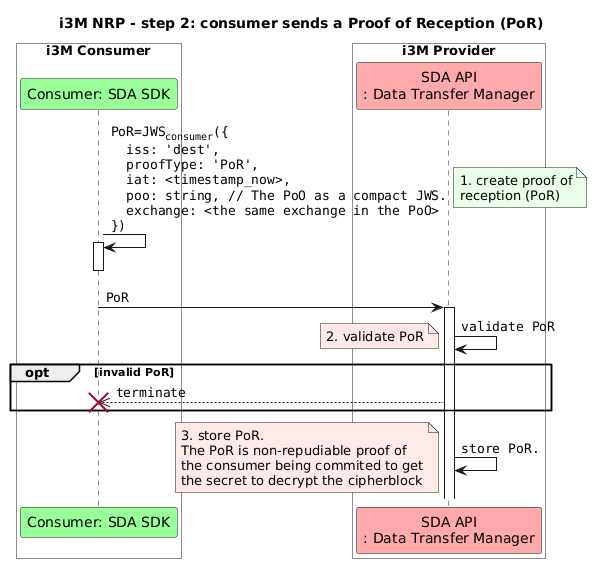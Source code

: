 @startuml nrpStep2
skinparam shadowing false
skinparam DefaultFontName DejaVu Sans
skinparam DefaultMonospacedFontName DejaVu Sans Mono
skinparam ArrowFontName DejaVu Sans Mono
skinparam maxMessageSize 450

title "i3M NRP - step 2: consumer sends a Proof of Reception (PoR)"

box "i3M Consumer" #White
  participant "Consumer: SDA SDK" as C #99FF99
end box
box "i3M Provider" #White
  participant "SDA API\n: Data Transfer Manager" as P #FFAAAA
end box

C->C++: PoR=JWS<sub>consumer</sub>({\n\
  iss: 'dest',\n\
  proofType: 'PoR',\n\
  iat: <timestamp_now>,\n\
  poo: string, // The PoO as a compact JWS.\n\
  exchange: <the same exchange in the PoO>\n\
})
note right #E9FFE9
  1. create proof of
  reception (PoR)
end note
C--

C->P++: PoR
P->P: validate PoR
note left #FFE9E9
  2. validate PoR
end note
opt invalid PoR
  P-->>C !!: terminate
end
P->P: store PoR.
note left #FFE9E9
  3. store PoR.
  The PoR is non-repudiable proof of
  the consumer being commited to get
  the secret to decrypt the cipherblock
end note
@enduml